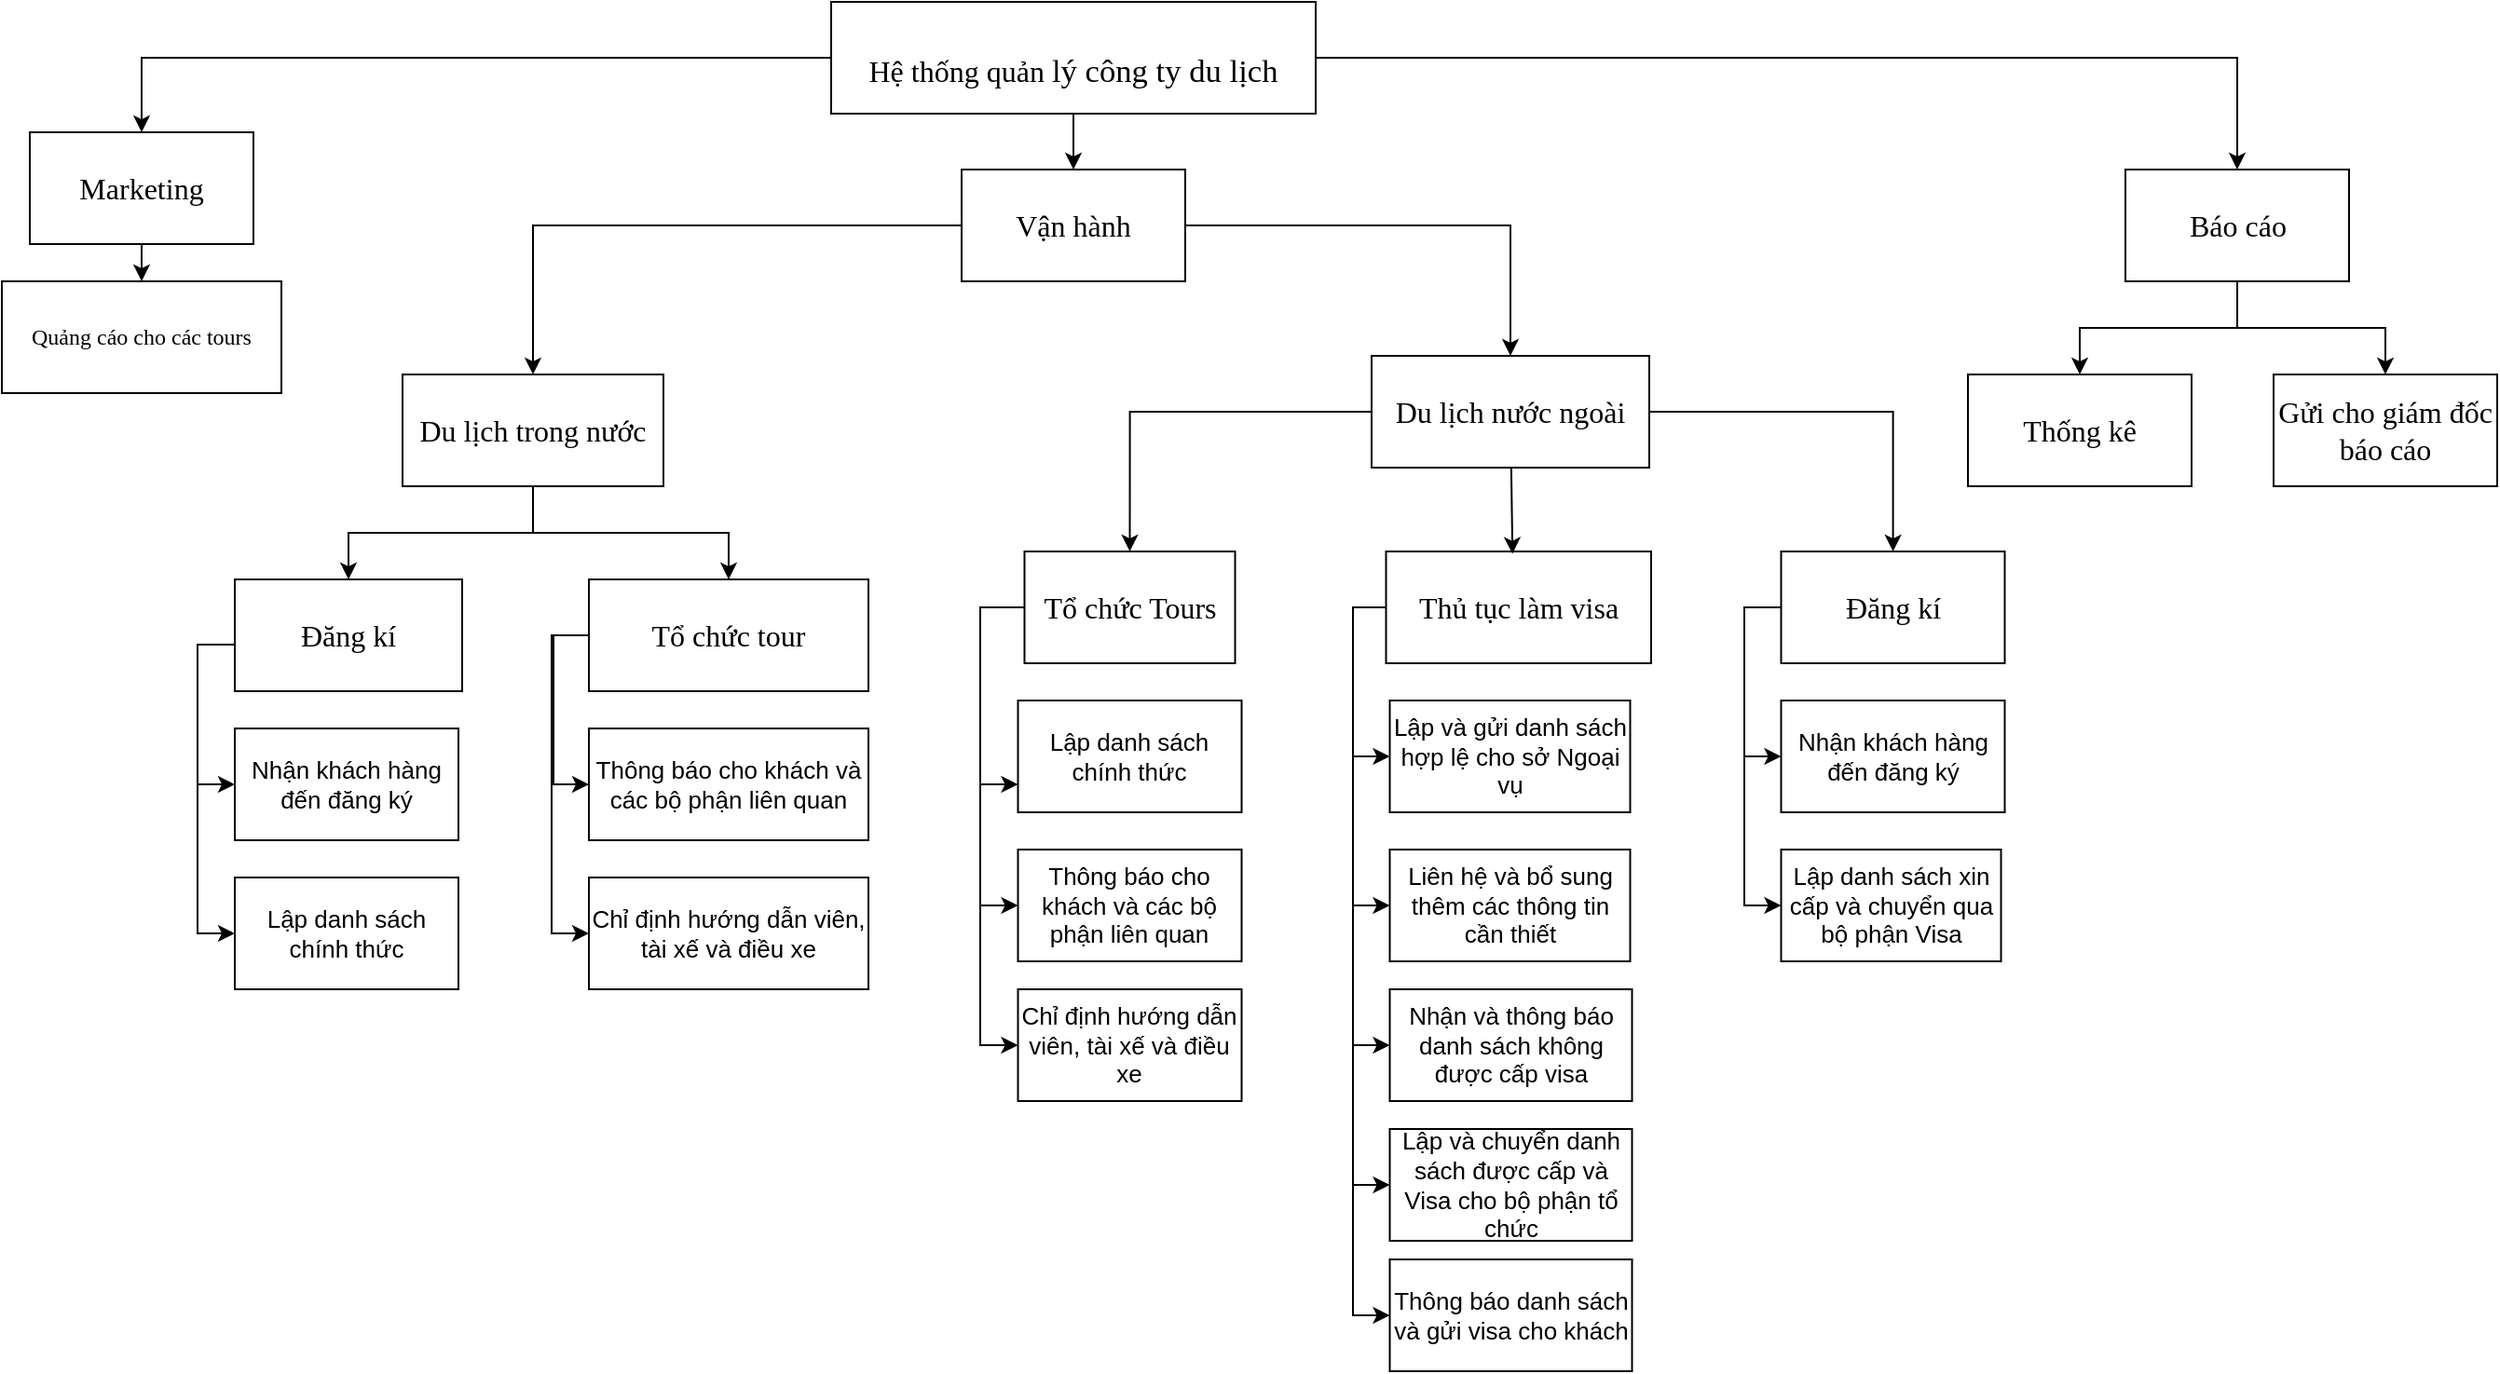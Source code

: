 <mxfile version="22.1.21" type="github">
  <diagram name="Trang-1" id="F5vuXaiWZ-aWUOsvmLSu">
    <mxGraphModel dx="1335" dy="687" grid="1" gridSize="10" guides="1" tooltips="1" connect="1" arrows="1" fold="1" page="1" pageScale="1" pageWidth="827" pageHeight="1169" math="0" shadow="0">
      <root>
        <mxCell id="0" />
        <mxCell id="1" parent="0" />
        <mxCell id="z_37xXxGahAgw-VHLaH9-1" style="edgeStyle=orthogonalEdgeStyle;rounded=0;orthogonalLoop=1;jettySize=auto;html=1;" edge="1" parent="1" source="z_37xXxGahAgw-VHLaH9-3" target="z_37xXxGahAgw-VHLaH9-6">
          <mxGeometry relative="1" as="geometry" />
        </mxCell>
        <mxCell id="z_37xXxGahAgw-VHLaH9-2" style="edgeStyle=orthogonalEdgeStyle;rounded=0;orthogonalLoop=1;jettySize=auto;html=1;" edge="1" parent="1" source="z_37xXxGahAgw-VHLaH9-3" target="z_37xXxGahAgw-VHLaH9-9">
          <mxGeometry relative="1" as="geometry" />
        </mxCell>
        <mxCell id="z_37xXxGahAgw-VHLaH9-3" value="&lt;p style=&quot;margin-bottom:0.0pt;text-align:justify;text-justify:inter-ideograph;&quot; align=&quot;justify&quot; class=&quot;MsoNormal&quot;&gt;Hệ thống quản&amp;nbsp;&lt;span style=&quot;font-size: 13pt; background-color: initial;&quot;&gt;lý công ty du&amp;nbsp;&lt;/span&gt;&lt;span style=&quot;font-size: 13pt; background-color: initial; text-align: center;&quot;&gt;lịch&lt;/span&gt;&lt;/p&gt;" style="rounded=0;whiteSpace=wrap;html=1;fontSize=16;fontFamily=Times New Roman;" vertex="1" parent="1">
          <mxGeometry x="760" y="50" width="260" height="60" as="geometry" />
        </mxCell>
        <mxCell id="z_37xXxGahAgw-VHLaH9-4" style="edgeStyle=orthogonalEdgeStyle;rounded=0;orthogonalLoop=1;jettySize=auto;html=1;" edge="1" parent="1" source="z_37xXxGahAgw-VHLaH9-6" target="z_37xXxGahAgw-VHLaH9-11">
          <mxGeometry relative="1" as="geometry" />
        </mxCell>
        <mxCell id="z_37xXxGahAgw-VHLaH9-5" style="edgeStyle=orthogonalEdgeStyle;rounded=0;orthogonalLoop=1;jettySize=auto;html=1;" edge="1" parent="1" source="z_37xXxGahAgw-VHLaH9-6" target="z_37xXxGahAgw-VHLaH9-10">
          <mxGeometry relative="1" as="geometry" />
        </mxCell>
        <mxCell id="z_37xXxGahAgw-VHLaH9-6" value="&lt;p class=&quot;MsoNormal&quot;&gt;Vận hành&lt;/p&gt;" style="rounded=0;whiteSpace=wrap;html=1;fontSize=16;fontFamily=Times New Roman;" vertex="1" parent="1">
          <mxGeometry x="830" y="140" width="120" height="60" as="geometry" />
        </mxCell>
        <mxCell id="z_37xXxGahAgw-VHLaH9-7" style="edgeStyle=orthogonalEdgeStyle;rounded=0;orthogonalLoop=1;jettySize=auto;html=1;" edge="1" parent="1" source="z_37xXxGahAgw-VHLaH9-3" target="z_37xXxGahAgw-VHLaH9-12">
          <mxGeometry relative="1" as="geometry" />
        </mxCell>
        <mxCell id="z_37xXxGahAgw-VHLaH9-9" value="&lt;p class=&quot;MsoNormal&quot;&gt;Marketing&lt;/p&gt;" style="rounded=0;whiteSpace=wrap;html=1;strokeColor=default;align=center;verticalAlign=middle;fontFamily=Times New Roman;fontSize=16;fontColor=default;fillColor=default;" vertex="1" parent="1">
          <mxGeometry x="330" y="120" width="120" height="60" as="geometry" />
        </mxCell>
        <mxCell id="z_37xXxGahAgw-VHLaH9-61" style="edgeStyle=orthogonalEdgeStyle;rounded=0;orthogonalLoop=1;jettySize=auto;html=1;" edge="1" parent="1" source="z_37xXxGahAgw-VHLaH9-10" target="z_37xXxGahAgw-VHLaH9-17">
          <mxGeometry relative="1" as="geometry" />
        </mxCell>
        <mxCell id="z_37xXxGahAgw-VHLaH9-62" style="edgeStyle=orthogonalEdgeStyle;rounded=0;orthogonalLoop=1;jettySize=auto;html=1;" edge="1" parent="1" source="z_37xXxGahAgw-VHLaH9-10" target="z_37xXxGahAgw-VHLaH9-18">
          <mxGeometry relative="1" as="geometry" />
        </mxCell>
        <mxCell id="z_37xXxGahAgw-VHLaH9-10" value="Du lịch trong nước" style="rounded=0;whiteSpace=wrap;html=1;strokeColor=default;align=center;verticalAlign=middle;fontFamily=Times New Roman;fontSize=16;fontColor=default;fillColor=default;" vertex="1" parent="1">
          <mxGeometry x="530" y="250" width="140" height="60" as="geometry" />
        </mxCell>
        <mxCell id="z_37xXxGahAgw-VHLaH9-73" style="edgeStyle=orthogonalEdgeStyle;rounded=0;orthogonalLoop=1;jettySize=auto;html=1;entryX=0.5;entryY=0;entryDx=0;entryDy=0;" edge="1" parent="1" source="z_37xXxGahAgw-VHLaH9-11" target="z_37xXxGahAgw-VHLaH9-15">
          <mxGeometry relative="1" as="geometry" />
        </mxCell>
        <mxCell id="z_37xXxGahAgw-VHLaH9-75" style="edgeStyle=orthogonalEdgeStyle;rounded=0;orthogonalLoop=1;jettySize=auto;html=1;" edge="1" parent="1" source="z_37xXxGahAgw-VHLaH9-11" target="z_37xXxGahAgw-VHLaH9-16">
          <mxGeometry relative="1" as="geometry" />
        </mxCell>
        <mxCell id="z_37xXxGahAgw-VHLaH9-11" value="Du lịch nước ngoài" style="rounded=0;whiteSpace=wrap;html=1;strokeColor=default;align=center;verticalAlign=middle;fontFamily=Times New Roman;fontSize=16;fontColor=default;fillColor=default;" vertex="1" parent="1">
          <mxGeometry x="1050" y="240" width="149" height="60" as="geometry" />
        </mxCell>
        <mxCell id="z_37xXxGahAgw-VHLaH9-84" style="edgeStyle=orthogonalEdgeStyle;rounded=0;orthogonalLoop=1;jettySize=auto;html=1;entryX=0.5;entryY=0;entryDx=0;entryDy=0;" edge="1" parent="1" source="z_37xXxGahAgw-VHLaH9-12" target="z_37xXxGahAgw-VHLaH9-53">
          <mxGeometry relative="1" as="geometry" />
        </mxCell>
        <mxCell id="z_37xXxGahAgw-VHLaH9-85" style="edgeStyle=orthogonalEdgeStyle;rounded=0;orthogonalLoop=1;jettySize=auto;html=1;" edge="1" parent="1" source="z_37xXxGahAgw-VHLaH9-12" target="z_37xXxGahAgw-VHLaH9-54">
          <mxGeometry relative="1" as="geometry" />
        </mxCell>
        <mxCell id="z_37xXxGahAgw-VHLaH9-12" value="&lt;p class=&quot;MsoNormal&quot;&gt;Báo cáo&lt;/p&gt;" style="rounded=0;whiteSpace=wrap;html=1;strokeColor=default;align=center;verticalAlign=middle;fontFamily=Times New Roman;fontSize=16;fontColor=default;fillColor=default;" vertex="1" parent="1">
          <mxGeometry x="1454.5" y="140" width="120" height="60" as="geometry" />
        </mxCell>
        <mxCell id="z_37xXxGahAgw-VHLaH9-77" style="edgeStyle=orthogonalEdgeStyle;rounded=0;orthogonalLoop=1;jettySize=auto;html=1;entryX=0;entryY=0.5;entryDx=0;entryDy=0;" edge="1" parent="1" source="z_37xXxGahAgw-VHLaH9-14" target="z_37xXxGahAgw-VHLaH9-46">
          <mxGeometry relative="1" as="geometry">
            <Array as="points">
              <mxPoint x="1040" y="375" />
              <mxPoint x="1040" y="455" />
            </Array>
          </mxGeometry>
        </mxCell>
        <mxCell id="z_37xXxGahAgw-VHLaH9-78" style="edgeStyle=orthogonalEdgeStyle;rounded=0;orthogonalLoop=1;jettySize=auto;html=1;entryX=0;entryY=0.5;entryDx=0;entryDy=0;" edge="1" parent="1" source="z_37xXxGahAgw-VHLaH9-14" target="z_37xXxGahAgw-VHLaH9-47">
          <mxGeometry relative="1" as="geometry">
            <Array as="points">
              <mxPoint x="1040" y="375" />
              <mxPoint x="1040" y="535" />
            </Array>
          </mxGeometry>
        </mxCell>
        <mxCell id="z_37xXxGahAgw-VHLaH9-79" style="edgeStyle=orthogonalEdgeStyle;rounded=0;orthogonalLoop=1;jettySize=auto;html=1;entryX=0;entryY=0.5;entryDx=0;entryDy=0;" edge="1" parent="1" source="z_37xXxGahAgw-VHLaH9-14" target="z_37xXxGahAgw-VHLaH9-48">
          <mxGeometry relative="1" as="geometry">
            <Array as="points">
              <mxPoint x="1040" y="375" />
              <mxPoint x="1040" y="610" />
            </Array>
          </mxGeometry>
        </mxCell>
        <mxCell id="z_37xXxGahAgw-VHLaH9-80" style="edgeStyle=orthogonalEdgeStyle;rounded=0;orthogonalLoop=1;jettySize=auto;html=1;entryX=0;entryY=0.5;entryDx=0;entryDy=0;" edge="1" parent="1" source="z_37xXxGahAgw-VHLaH9-14" target="z_37xXxGahAgw-VHLaH9-49">
          <mxGeometry relative="1" as="geometry">
            <Array as="points">
              <mxPoint x="1040" y="375" />
              <mxPoint x="1040" y="685" />
            </Array>
          </mxGeometry>
        </mxCell>
        <mxCell id="z_37xXxGahAgw-VHLaH9-81" style="edgeStyle=orthogonalEdgeStyle;rounded=0;orthogonalLoop=1;jettySize=auto;html=1;entryX=0;entryY=0.5;entryDx=0;entryDy=0;" edge="1" parent="1" source="z_37xXxGahAgw-VHLaH9-14" target="z_37xXxGahAgw-VHLaH9-50">
          <mxGeometry relative="1" as="geometry">
            <Array as="points">
              <mxPoint x="1040" y="375" />
              <mxPoint x="1040" y="755" />
            </Array>
          </mxGeometry>
        </mxCell>
        <mxCell id="z_37xXxGahAgw-VHLaH9-14" value="&lt;p class=&quot;MsoNormal&quot;&gt;Thủ tục làm visa&lt;/p&gt;" style="rounded=0;whiteSpace=wrap;html=1;strokeColor=default;align=center;verticalAlign=middle;fontFamily=Times New Roman;fontSize=16;fontColor=default;fillColor=default;" vertex="1" parent="1">
          <mxGeometry x="1057.75" y="345" width="142.25" height="60" as="geometry" />
        </mxCell>
        <mxCell id="z_37xXxGahAgw-VHLaH9-69" style="edgeStyle=orthogonalEdgeStyle;rounded=0;orthogonalLoop=1;jettySize=auto;html=1;entryX=0;entryY=0.75;entryDx=0;entryDy=0;" edge="1" parent="1" source="z_37xXxGahAgw-VHLaH9-15" target="z_37xXxGahAgw-VHLaH9-45">
          <mxGeometry relative="1" as="geometry">
            <Array as="points">
              <mxPoint x="840" y="375" />
              <mxPoint x="840" y="470" />
            </Array>
          </mxGeometry>
        </mxCell>
        <mxCell id="z_37xXxGahAgw-VHLaH9-71" style="edgeStyle=orthogonalEdgeStyle;rounded=0;orthogonalLoop=1;jettySize=auto;html=1;entryX=0;entryY=0.5;entryDx=0;entryDy=0;" edge="1" parent="1" source="z_37xXxGahAgw-VHLaH9-15" target="z_37xXxGahAgw-VHLaH9-51">
          <mxGeometry relative="1" as="geometry">
            <Array as="points">
              <mxPoint x="840" y="375" />
              <mxPoint x="840" y="535" />
            </Array>
          </mxGeometry>
        </mxCell>
        <mxCell id="z_37xXxGahAgw-VHLaH9-72" style="edgeStyle=orthogonalEdgeStyle;rounded=0;orthogonalLoop=1;jettySize=auto;html=1;entryX=0;entryY=0.5;entryDx=0;entryDy=0;" edge="1" parent="1" source="z_37xXxGahAgw-VHLaH9-15" target="z_37xXxGahAgw-VHLaH9-52">
          <mxGeometry relative="1" as="geometry">
            <Array as="points">
              <mxPoint x="840" y="375" />
              <mxPoint x="840" y="610" />
            </Array>
          </mxGeometry>
        </mxCell>
        <mxCell id="z_37xXxGahAgw-VHLaH9-15" value="&lt;p class=&quot;MsoNormal&quot;&gt;Tổ chức Tours&lt;/p&gt;" style="rounded=0;whiteSpace=wrap;html=1;strokeColor=default;align=center;verticalAlign=middle;fontFamily=Times New Roman;fontSize=16;fontColor=default;fillColor=default;" vertex="1" parent="1">
          <mxGeometry x="863.75" y="345" width="113" height="60" as="geometry" />
        </mxCell>
        <mxCell id="z_37xXxGahAgw-VHLaH9-82" style="edgeStyle=orthogonalEdgeStyle;rounded=0;orthogonalLoop=1;jettySize=auto;html=1;entryX=0;entryY=0.5;entryDx=0;entryDy=0;" edge="1" parent="1" source="z_37xXxGahAgw-VHLaH9-16" target="z_37xXxGahAgw-VHLaH9-39">
          <mxGeometry relative="1" as="geometry">
            <Array as="points">
              <mxPoint x="1250" y="375" />
              <mxPoint x="1250" y="455" />
            </Array>
          </mxGeometry>
        </mxCell>
        <mxCell id="z_37xXxGahAgw-VHLaH9-83" style="edgeStyle=orthogonalEdgeStyle;rounded=0;orthogonalLoop=1;jettySize=auto;html=1;entryX=0;entryY=0.5;entryDx=0;entryDy=0;" edge="1" parent="1" source="z_37xXxGahAgw-VHLaH9-16" target="z_37xXxGahAgw-VHLaH9-40">
          <mxGeometry relative="1" as="geometry">
            <Array as="points">
              <mxPoint x="1250" y="375" />
              <mxPoint x="1250" y="535" />
            </Array>
          </mxGeometry>
        </mxCell>
        <mxCell id="z_37xXxGahAgw-VHLaH9-16" value="&lt;p class=&quot;MsoNormal&quot;&gt;Đăng kí&lt;/p&gt;" style="rounded=0;whiteSpace=wrap;html=1;strokeColor=default;align=center;verticalAlign=middle;fontFamily=Times New Roman;fontSize=16;fontColor=default;fillColor=default;" vertex="1" parent="1">
          <mxGeometry x="1269.75" y="345" width="120" height="60" as="geometry" />
        </mxCell>
        <mxCell id="z_37xXxGahAgw-VHLaH9-63" style="edgeStyle=orthogonalEdgeStyle;rounded=0;orthogonalLoop=1;jettySize=auto;html=1;entryX=0;entryY=0.5;entryDx=0;entryDy=0;" edge="1" parent="1" source="z_37xXxGahAgw-VHLaH9-17" target="z_37xXxGahAgw-VHLaH9-41">
          <mxGeometry relative="1" as="geometry">
            <Array as="points">
              <mxPoint x="420" y="395" />
              <mxPoint x="420" y="470" />
            </Array>
          </mxGeometry>
        </mxCell>
        <mxCell id="z_37xXxGahAgw-VHLaH9-64" style="edgeStyle=orthogonalEdgeStyle;rounded=0;orthogonalLoop=1;jettySize=auto;html=1;entryX=0;entryY=0.5;entryDx=0;entryDy=0;" edge="1" parent="1" source="z_37xXxGahAgw-VHLaH9-17" target="z_37xXxGahAgw-VHLaH9-42">
          <mxGeometry relative="1" as="geometry">
            <Array as="points">
              <mxPoint x="420" y="395" />
              <mxPoint x="420" y="550" />
            </Array>
          </mxGeometry>
        </mxCell>
        <mxCell id="z_37xXxGahAgw-VHLaH9-17" value="&lt;p class=&quot;MsoNormal&quot;&gt;Đăng kí&lt;/p&gt;" style="rounded=0;whiteSpace=wrap;html=1;strokeColor=default;align=center;verticalAlign=middle;fontFamily=Times New Roman;fontSize=16;fontColor=default;fillColor=default;" vertex="1" parent="1">
          <mxGeometry x="440" y="360" width="122" height="60" as="geometry" />
        </mxCell>
        <mxCell id="z_37xXxGahAgw-VHLaH9-65" style="edgeStyle=orthogonalEdgeStyle;rounded=0;orthogonalLoop=1;jettySize=auto;html=1;entryX=0;entryY=0.5;entryDx=0;entryDy=0;" edge="1" parent="1" source="z_37xXxGahAgw-VHLaH9-18" target="z_37xXxGahAgw-VHLaH9-43">
          <mxGeometry relative="1" as="geometry">
            <Array as="points">
              <mxPoint x="610" y="390" />
              <mxPoint x="610" y="470" />
            </Array>
          </mxGeometry>
        </mxCell>
        <mxCell id="z_37xXxGahAgw-VHLaH9-68" style="edgeStyle=orthogonalEdgeStyle;rounded=0;orthogonalLoop=1;jettySize=auto;html=1;entryX=0;entryY=0.5;entryDx=0;entryDy=0;" edge="1" parent="1" source="z_37xXxGahAgw-VHLaH9-18" target="z_37xXxGahAgw-VHLaH9-44">
          <mxGeometry relative="1" as="geometry">
            <Array as="points">
              <mxPoint x="611" y="390" />
              <mxPoint x="611" y="470" />
              <mxPoint x="610" y="470" />
              <mxPoint x="610" y="550" />
            </Array>
          </mxGeometry>
        </mxCell>
        <mxCell id="z_37xXxGahAgw-VHLaH9-18" value="&lt;p class=&quot;MsoNormal&quot;&gt;Tổ chức tour&lt;/p&gt;" style="rounded=0;whiteSpace=wrap;html=1;strokeColor=default;align=center;verticalAlign=middle;fontFamily=Times New Roman;fontSize=16;fontColor=default;fillColor=default;" vertex="1" parent="1">
          <mxGeometry x="630" y="360" width="150" height="60" as="geometry" />
        </mxCell>
        <mxCell id="z_37xXxGahAgw-VHLaH9-39" value="&lt;p class=&quot;MsoNormal&quot; style=&quot;font-size: 13px;&quot;&gt;&lt;font style=&quot;font-size: 13px;&quot;&gt;Nhận khách hàng đến đăng ký&lt;/font&gt;&lt;/p&gt;" style="rounded=0;whiteSpace=wrap;html=1;fontSize=13;" vertex="1" parent="1">
          <mxGeometry x="1269.75" y="425" width="120" height="60" as="geometry" />
        </mxCell>
        <mxCell id="z_37xXxGahAgw-VHLaH9-40" value="Lập danh sách xin cấp và chuyển qua bộ phận Visa" style="rounded=0;whiteSpace=wrap;html=1;align=center;fontSize=13;" vertex="1" parent="1">
          <mxGeometry x="1269.75" y="505" width="118" height="60" as="geometry" />
        </mxCell>
        <mxCell id="z_37xXxGahAgw-VHLaH9-41" value="&lt;p class=&quot;MsoNormal&quot; style=&quot;font-size: 13px;&quot;&gt;Nhận khách hàng đến đăng ký&lt;/p&gt;" style="rounded=0;whiteSpace=wrap;html=1;fontSize=13;" vertex="1" parent="1">
          <mxGeometry x="440" y="440" width="120" height="60" as="geometry" />
        </mxCell>
        <mxCell id="z_37xXxGahAgw-VHLaH9-42" value="&lt;p class=&quot;MsoNormal&quot; style=&quot;font-size: 13px;&quot;&gt;Lập danh sách chính thức&lt;/p&gt;" style="rounded=0;whiteSpace=wrap;html=1;fontSize=13;" vertex="1" parent="1">
          <mxGeometry x="440" y="520" width="120" height="60" as="geometry" />
        </mxCell>
        <mxCell id="z_37xXxGahAgw-VHLaH9-43" value="Thông báo cho khách và các bộ phận liên quan" style="rounded=0;whiteSpace=wrap;html=1;fontSize=13;" vertex="1" parent="1">
          <mxGeometry x="630" y="440" width="150" height="60" as="geometry" />
        </mxCell>
        <mxCell id="z_37xXxGahAgw-VHLaH9-44" value="Chỉ định hướng dẫn viên, tài xế và điều xe" style="rounded=0;whiteSpace=wrap;html=1;fontSize=13;" vertex="1" parent="1">
          <mxGeometry x="630" y="520" width="150" height="60" as="geometry" />
        </mxCell>
        <mxCell id="z_37xXxGahAgw-VHLaH9-45" value="&lt;p class=&quot;MsoNormal&quot; style=&quot;font-size: 13px;&quot;&gt;Lập danh sách chính thức&lt;/p&gt;" style="rounded=0;whiteSpace=wrap;html=1;fontSize=13;" vertex="1" parent="1">
          <mxGeometry x="860.25" y="425" width="120" height="60" as="geometry" />
        </mxCell>
        <mxCell id="z_37xXxGahAgw-VHLaH9-46" value="Lập và gửi danh sách hợp lệ cho sở Ngoại vụ" style="rounded=0;whiteSpace=wrap;html=1;fontSize=13;" vertex="1" parent="1">
          <mxGeometry x="1059.75" y="425" width="129" height="60" as="geometry" />
        </mxCell>
        <mxCell id="z_37xXxGahAgw-VHLaH9-47" value="Liên hệ và bổ sung thêm các thông tin cần thiết" style="rounded=0;whiteSpace=wrap;html=1;fontSize=13;" vertex="1" parent="1">
          <mxGeometry x="1059.75" y="505" width="129" height="60" as="geometry" />
        </mxCell>
        <mxCell id="z_37xXxGahAgw-VHLaH9-48" value="Nhận và thông báo danh sách không được cấp visa" style="rounded=0;whiteSpace=wrap;html=1;fontSize=13;" vertex="1" parent="1">
          <mxGeometry x="1059.75" y="580" width="130" height="60" as="geometry" />
        </mxCell>
        <mxCell id="z_37xXxGahAgw-VHLaH9-49" value="Lập và chuyển danh sách được cấp và Visa cho bộ phận tổ chức" style="rounded=0;whiteSpace=wrap;html=1;fontSize=13;" vertex="1" parent="1">
          <mxGeometry x="1059.75" y="655" width="130" height="60" as="geometry" />
        </mxCell>
        <mxCell id="z_37xXxGahAgw-VHLaH9-50" value="Thông báo danh sách và gửi visa cho khách" style="rounded=0;whiteSpace=wrap;html=1;fontSize=13;" vertex="1" parent="1">
          <mxGeometry x="1059.75" y="725" width="130" height="60" as="geometry" />
        </mxCell>
        <mxCell id="z_37xXxGahAgw-VHLaH9-51" value="Thông báo cho khách và các bộ phận liên quan" style="rounded=0;whiteSpace=wrap;html=1;fontSize=13;" vertex="1" parent="1">
          <mxGeometry x="860.25" y="505" width="120" height="60" as="geometry" />
        </mxCell>
        <mxCell id="z_37xXxGahAgw-VHLaH9-52" value="Chỉ định hướng dẫn viên, tài xế và điều xe" style="rounded=0;whiteSpace=wrap;html=1;fontSize=13;" vertex="1" parent="1">
          <mxGeometry x="860.25" y="580" width="120" height="60" as="geometry" />
        </mxCell>
        <mxCell id="z_37xXxGahAgw-VHLaH9-53" value="&lt;p class=&quot;MsoNormal&quot;&gt;&lt;span style=&quot;mso-spacerun:&#39;yes&#39;;font-family:&#39;Times New Roman&#39;;mso-fareast-font-family:SimSun;&lt;br/&gt;font-size:13.0pt;&quot;&gt;&lt;font style=&quot;font-size: 16px;&quot;&gt;Thống kê &lt;/font&gt;&lt;/span&gt;&lt;/p&gt;" style="rounded=0;whiteSpace=wrap;html=1;" vertex="1" parent="1">
          <mxGeometry x="1370" y="250" width="120" height="60" as="geometry" />
        </mxCell>
        <mxCell id="z_37xXxGahAgw-VHLaH9-54" value="&lt;p class=&quot;MsoNormal&quot;&gt;&lt;span style=&quot;mso-spacerun:&#39;yes&#39;;font-family:&#39;Times New Roman&#39;;mso-fareast-font-family:SimSun;&lt;br/&gt;font-size:13.0pt;&quot;&gt;&lt;font style=&quot;font-size: 16px;&quot;&gt;Gửi cho giám đốc báo cáo&lt;/font&gt;&lt;/span&gt;&lt;/p&gt;" style="rounded=0;whiteSpace=wrap;html=1;" vertex="1" parent="1">
          <mxGeometry x="1534" y="250" width="120" height="60" as="geometry" />
        </mxCell>
        <mxCell id="z_37xXxGahAgw-VHLaH9-58" value="&lt;p class=&quot;MsoNormal&quot;&gt;&lt;span style=&quot;mso-spacerun:&#39;yes&#39;;font-family:&#39;Times New Roman&#39;;mso-fareast-font-family:SimSun;&#xa;font-size:13.0pt;&quot;&gt;Quảng cáo cho các tours&lt;/span&gt;&lt;/p&gt;" style="rounded=0;whiteSpace=wrap;html=1;" vertex="1" parent="1">
          <mxGeometry x="315" y="200" width="150" height="60" as="geometry" />
        </mxCell>
        <mxCell id="z_37xXxGahAgw-VHLaH9-59" value="" style="endArrow=classic;html=1;rounded=0;exitX=0.5;exitY=1;exitDx=0;exitDy=0;" edge="1" parent="1" source="z_37xXxGahAgw-VHLaH9-9" target="z_37xXxGahAgw-VHLaH9-58">
          <mxGeometry width="50" height="50" relative="1" as="geometry">
            <mxPoint x="950" y="340" as="sourcePoint" />
            <mxPoint x="1000" y="290" as="targetPoint" />
          </mxGeometry>
        </mxCell>
        <mxCell id="z_37xXxGahAgw-VHLaH9-87" value="" style="endArrow=classic;html=1;rounded=0;entryX=0.477;entryY=0.021;entryDx=0;entryDy=0;entryPerimeter=0;" edge="1" parent="1" source="z_37xXxGahAgw-VHLaH9-11" target="z_37xXxGahAgw-VHLaH9-14">
          <mxGeometry width="50" height="50" relative="1" as="geometry">
            <mxPoint x="1150" y="380" as="sourcePoint" />
            <mxPoint x="1200" y="330" as="targetPoint" />
          </mxGeometry>
        </mxCell>
      </root>
    </mxGraphModel>
  </diagram>
</mxfile>

